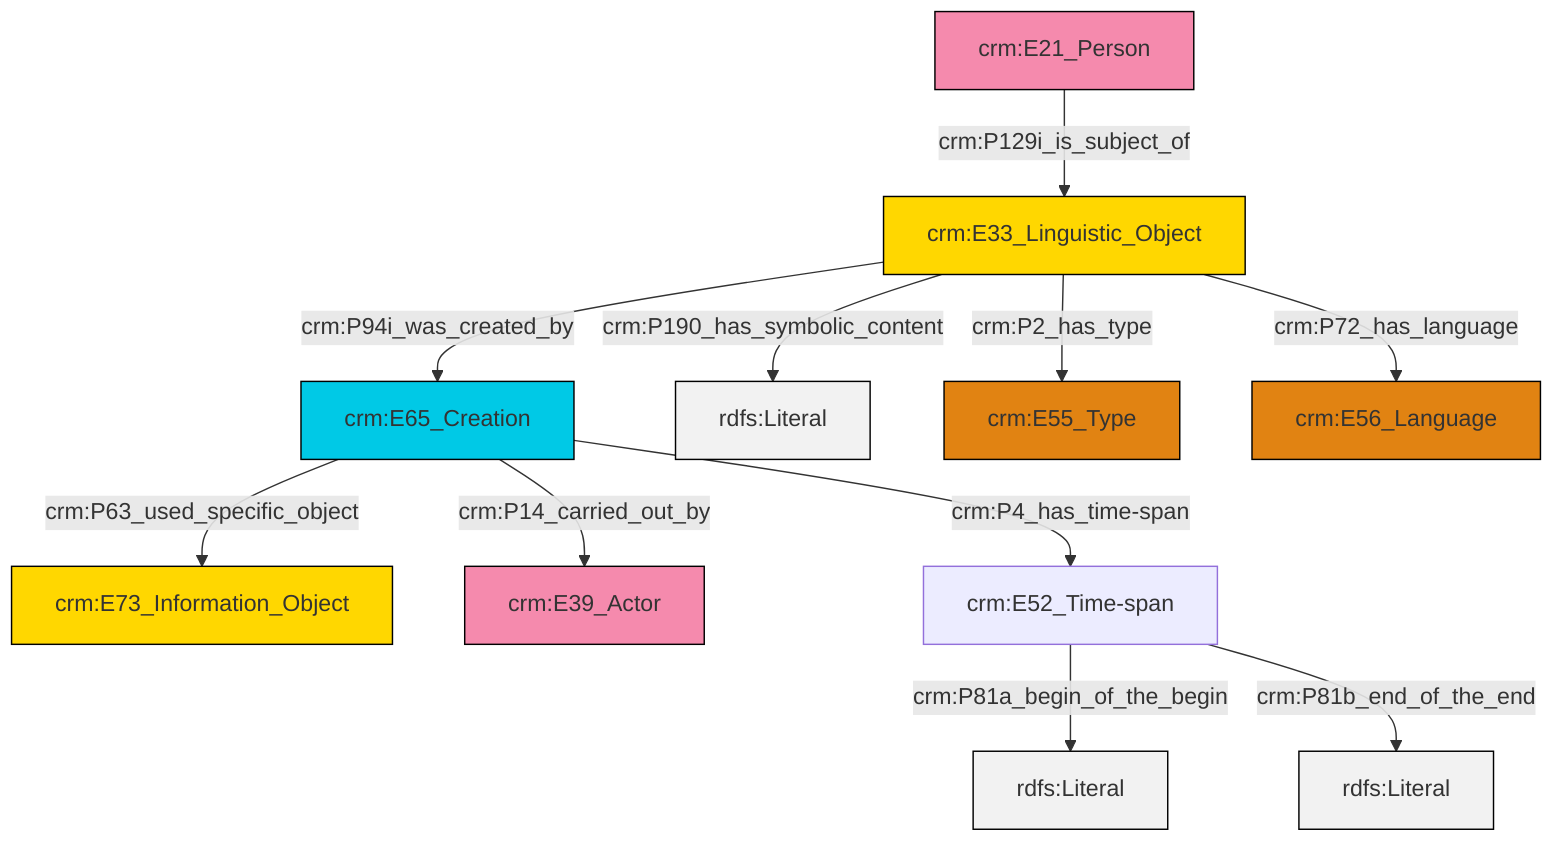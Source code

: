 graph TD
classDef Literal fill:#f2f2f2,stroke:#000000;
classDef CRM_Entity fill:#FFFFFF,stroke:#000000;
classDef Temporal_Entity fill:#00C9E6, stroke:#000000;
classDef Type fill:#E18312, stroke:#000000;
classDef Time-Span fill:#2C9C91, stroke:#000000;
classDef Appellation fill:#FFEB7F, stroke:#000000;
classDef Place fill:#008836, stroke:#000000;
classDef Persistent_Item fill:#B266B2, stroke:#000000;
classDef Conceptual_Object fill:#FFD700, stroke:#000000;
classDef Physical_Thing fill:#D2B48C, stroke:#000000;
classDef Actor fill:#f58aad, stroke:#000000;
classDef PC_Classes fill:#4ce600, stroke:#000000;
classDef Multi fill:#cccccc,stroke:#000000;

0["crm:E65_Creation"]:::Temporal_Entity -->|crm:P63_used_specific_object| 1["crm:E73_Information_Object"]:::Conceptual_Object
2["crm:E21_Person"]:::Actor -->|crm:P129i_is_subject_of| 3["crm:E33_Linguistic_Object"]:::Conceptual_Object
3["crm:E33_Linguistic_Object"]:::Conceptual_Object -->|crm:P190_has_symbolic_content| 5[rdfs:Literal]:::Literal
0["crm:E65_Creation"]:::Temporal_Entity -->|crm:P14_carried_out_by| 7["crm:E39_Actor"]:::Actor
3["crm:E33_Linguistic_Object"]:::Conceptual_Object -->|crm:P2_has_type| 8["crm:E55_Type"]:::Type
10["crm:E52_Time-span"]:::Default -->|crm:P81a_begin_of_the_begin| 11[rdfs:Literal]:::Literal
10["crm:E52_Time-span"]:::Default -->|crm:P81b_end_of_the_end| 12[rdfs:Literal]:::Literal
3["crm:E33_Linguistic_Object"]:::Conceptual_Object -->|crm:P72_has_language| 14["crm:E56_Language"]:::Type
0["crm:E65_Creation"]:::Temporal_Entity -->|crm:P4_has_time-span| 10["crm:E52_Time-span"]:::Default
3["crm:E33_Linguistic_Object"]:::Conceptual_Object -->|crm:P94i_was_created_by| 0["crm:E65_Creation"]:::Temporal_Entity